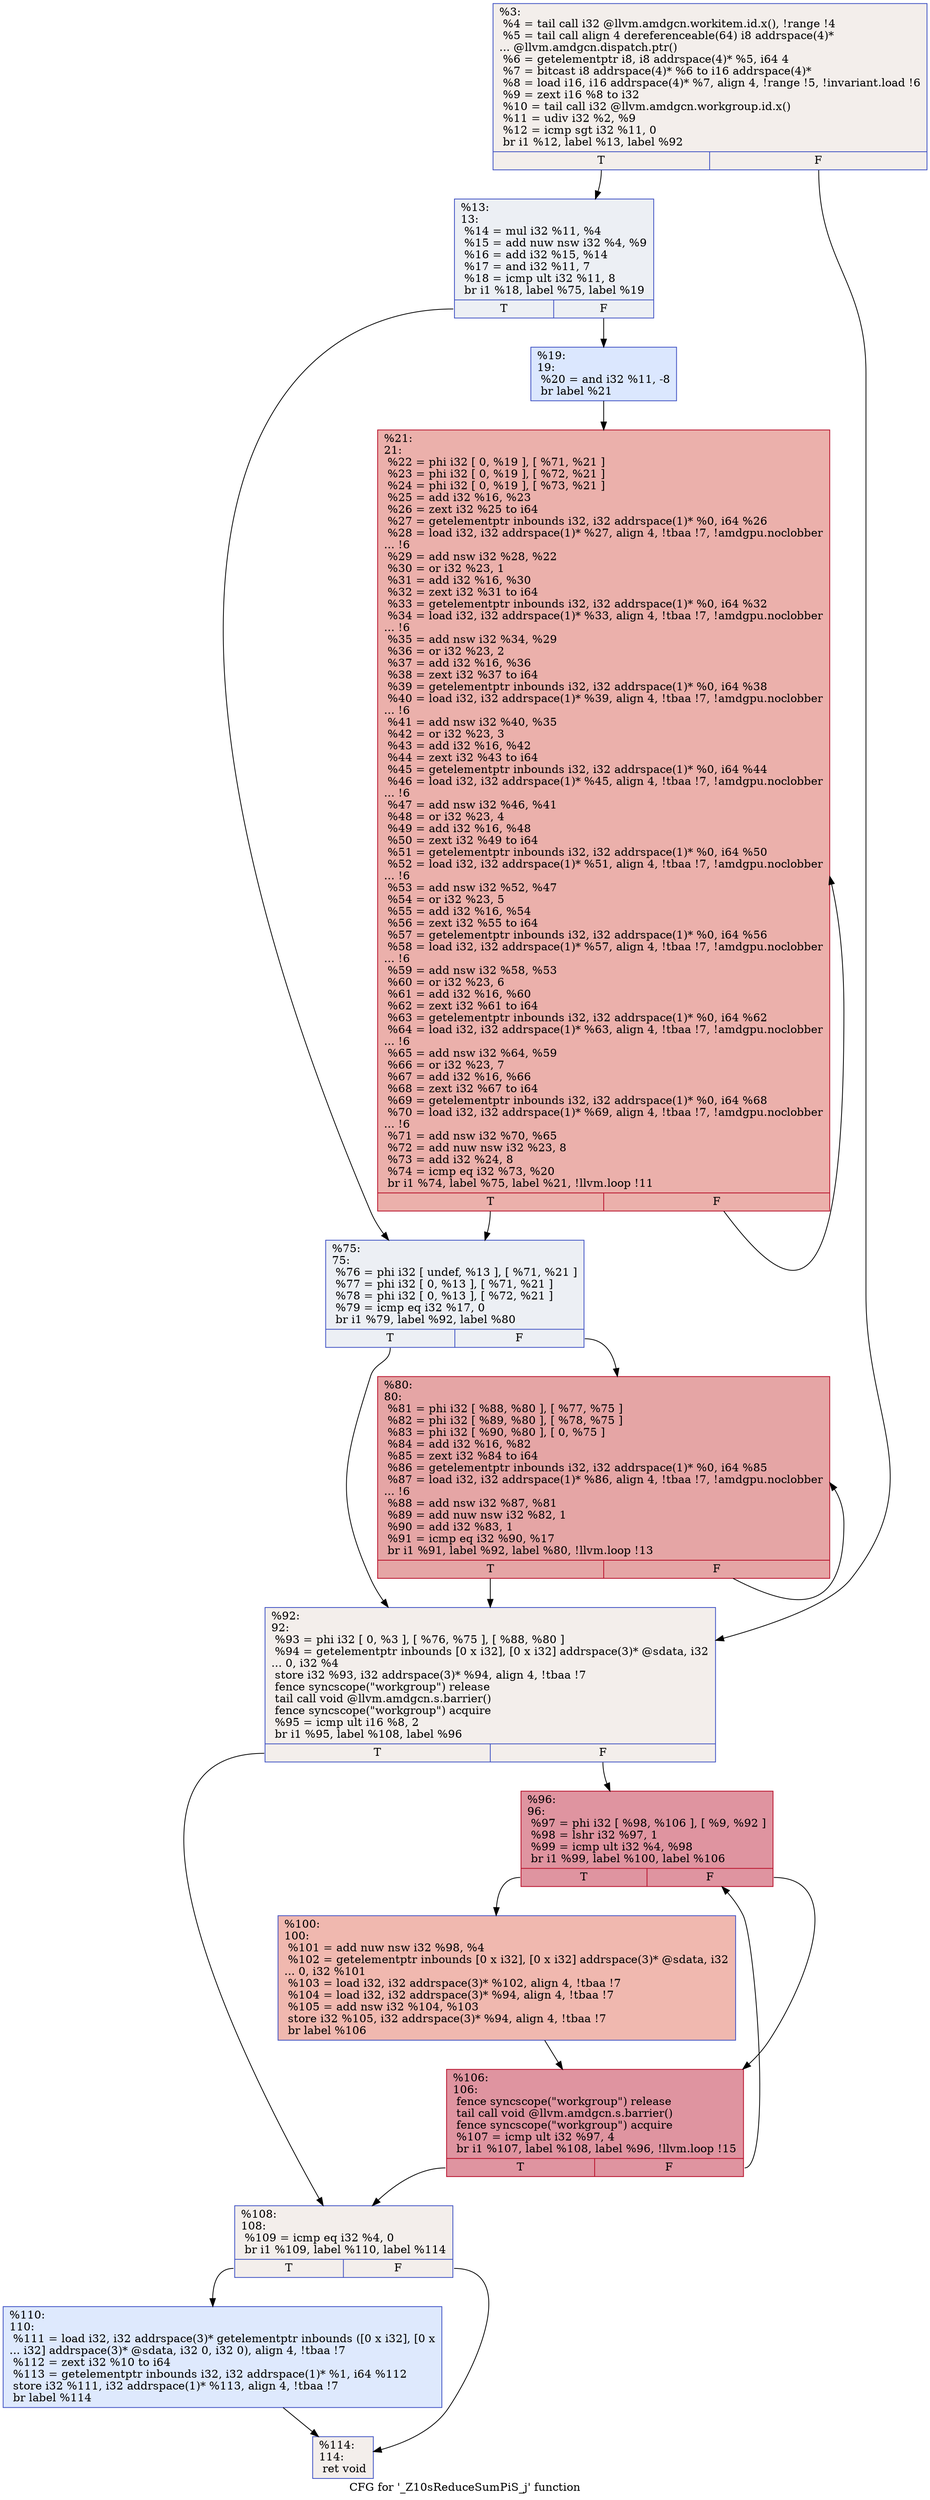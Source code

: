 digraph "CFG for '_Z10sReduceSumPiS_j' function" {
	label="CFG for '_Z10sReduceSumPiS_j' function";

	Node0x526db40 [shape=record,color="#3d50c3ff", style=filled, fillcolor="#e5d8d170",label="{%3:\l  %4 = tail call i32 @llvm.amdgcn.workitem.id.x(), !range !4\l  %5 = tail call align 4 dereferenceable(64) i8 addrspace(4)*\l... @llvm.amdgcn.dispatch.ptr()\l  %6 = getelementptr i8, i8 addrspace(4)* %5, i64 4\l  %7 = bitcast i8 addrspace(4)* %6 to i16 addrspace(4)*\l  %8 = load i16, i16 addrspace(4)* %7, align 4, !range !5, !invariant.load !6\l  %9 = zext i16 %8 to i32\l  %10 = tail call i32 @llvm.amdgcn.workgroup.id.x()\l  %11 = udiv i32 %2, %9\l  %12 = icmp sgt i32 %11, 0\l  br i1 %12, label %13, label %92\l|{<s0>T|<s1>F}}"];
	Node0x526db40:s0 -> Node0x526f980;
	Node0x526db40:s1 -> Node0x526fa10;
	Node0x526f980 [shape=record,color="#3d50c3ff", style=filled, fillcolor="#d4dbe670",label="{%13:\l13:                                               \l  %14 = mul i32 %11, %4\l  %15 = add nuw nsw i32 %4, %9\l  %16 = add i32 %15, %14\l  %17 = and i32 %11, 7\l  %18 = icmp ult i32 %11, 8\l  br i1 %18, label %75, label %19\l|{<s0>T|<s1>F}}"];
	Node0x526f980:s0 -> Node0x526ff30;
	Node0x526f980:s1 -> Node0x526ff80;
	Node0x526ff80 [shape=record,color="#3d50c3ff", style=filled, fillcolor="#aec9fc70",label="{%19:\l19:                                               \l  %20 = and i32 %11, -8\l  br label %21\l}"];
	Node0x526ff80 -> Node0x5270150;
	Node0x5270150 [shape=record,color="#b70d28ff", style=filled, fillcolor="#d24b4070",label="{%21:\l21:                                               \l  %22 = phi i32 [ 0, %19 ], [ %71, %21 ]\l  %23 = phi i32 [ 0, %19 ], [ %72, %21 ]\l  %24 = phi i32 [ 0, %19 ], [ %73, %21 ]\l  %25 = add i32 %16, %23\l  %26 = zext i32 %25 to i64\l  %27 = getelementptr inbounds i32, i32 addrspace(1)* %0, i64 %26\l  %28 = load i32, i32 addrspace(1)* %27, align 4, !tbaa !7, !amdgpu.noclobber\l... !6\l  %29 = add nsw i32 %28, %22\l  %30 = or i32 %23, 1\l  %31 = add i32 %16, %30\l  %32 = zext i32 %31 to i64\l  %33 = getelementptr inbounds i32, i32 addrspace(1)* %0, i64 %32\l  %34 = load i32, i32 addrspace(1)* %33, align 4, !tbaa !7, !amdgpu.noclobber\l... !6\l  %35 = add nsw i32 %34, %29\l  %36 = or i32 %23, 2\l  %37 = add i32 %16, %36\l  %38 = zext i32 %37 to i64\l  %39 = getelementptr inbounds i32, i32 addrspace(1)* %0, i64 %38\l  %40 = load i32, i32 addrspace(1)* %39, align 4, !tbaa !7, !amdgpu.noclobber\l... !6\l  %41 = add nsw i32 %40, %35\l  %42 = or i32 %23, 3\l  %43 = add i32 %16, %42\l  %44 = zext i32 %43 to i64\l  %45 = getelementptr inbounds i32, i32 addrspace(1)* %0, i64 %44\l  %46 = load i32, i32 addrspace(1)* %45, align 4, !tbaa !7, !amdgpu.noclobber\l... !6\l  %47 = add nsw i32 %46, %41\l  %48 = or i32 %23, 4\l  %49 = add i32 %16, %48\l  %50 = zext i32 %49 to i64\l  %51 = getelementptr inbounds i32, i32 addrspace(1)* %0, i64 %50\l  %52 = load i32, i32 addrspace(1)* %51, align 4, !tbaa !7, !amdgpu.noclobber\l... !6\l  %53 = add nsw i32 %52, %47\l  %54 = or i32 %23, 5\l  %55 = add i32 %16, %54\l  %56 = zext i32 %55 to i64\l  %57 = getelementptr inbounds i32, i32 addrspace(1)* %0, i64 %56\l  %58 = load i32, i32 addrspace(1)* %57, align 4, !tbaa !7, !amdgpu.noclobber\l... !6\l  %59 = add nsw i32 %58, %53\l  %60 = or i32 %23, 6\l  %61 = add i32 %16, %60\l  %62 = zext i32 %61 to i64\l  %63 = getelementptr inbounds i32, i32 addrspace(1)* %0, i64 %62\l  %64 = load i32, i32 addrspace(1)* %63, align 4, !tbaa !7, !amdgpu.noclobber\l... !6\l  %65 = add nsw i32 %64, %59\l  %66 = or i32 %23, 7\l  %67 = add i32 %16, %66\l  %68 = zext i32 %67 to i64\l  %69 = getelementptr inbounds i32, i32 addrspace(1)* %0, i64 %68\l  %70 = load i32, i32 addrspace(1)* %69, align 4, !tbaa !7, !amdgpu.noclobber\l... !6\l  %71 = add nsw i32 %70, %65\l  %72 = add nuw nsw i32 %23, 8\l  %73 = add i32 %24, 8\l  %74 = icmp eq i32 %73, %20\l  br i1 %74, label %75, label %21, !llvm.loop !11\l|{<s0>T|<s1>F}}"];
	Node0x5270150:s0 -> Node0x526ff30;
	Node0x5270150:s1 -> Node0x5270150;
	Node0x526ff30 [shape=record,color="#3d50c3ff", style=filled, fillcolor="#d4dbe670",label="{%75:\l75:                                               \l  %76 = phi i32 [ undef, %13 ], [ %71, %21 ]\l  %77 = phi i32 [ 0, %13 ], [ %71, %21 ]\l  %78 = phi i32 [ 0, %13 ], [ %72, %21 ]\l  %79 = icmp eq i32 %17, 0\l  br i1 %79, label %92, label %80\l|{<s0>T|<s1>F}}"];
	Node0x526ff30:s0 -> Node0x526fa10;
	Node0x526ff30:s1 -> Node0x5273bf0;
	Node0x5273bf0 [shape=record,color="#b70d28ff", style=filled, fillcolor="#c5333470",label="{%80:\l80:                                               \l  %81 = phi i32 [ %88, %80 ], [ %77, %75 ]\l  %82 = phi i32 [ %89, %80 ], [ %78, %75 ]\l  %83 = phi i32 [ %90, %80 ], [ 0, %75 ]\l  %84 = add i32 %16, %82\l  %85 = zext i32 %84 to i64\l  %86 = getelementptr inbounds i32, i32 addrspace(1)* %0, i64 %85\l  %87 = load i32, i32 addrspace(1)* %86, align 4, !tbaa !7, !amdgpu.noclobber\l... !6\l  %88 = add nsw i32 %87, %81\l  %89 = add nuw nsw i32 %82, 1\l  %90 = add i32 %83, 1\l  %91 = icmp eq i32 %90, %17\l  br i1 %91, label %92, label %80, !llvm.loop !13\l|{<s0>T|<s1>F}}"];
	Node0x5273bf0:s0 -> Node0x526fa10;
	Node0x5273bf0:s1 -> Node0x5273bf0;
	Node0x526fa10 [shape=record,color="#3d50c3ff", style=filled, fillcolor="#e5d8d170",label="{%92:\l92:                                               \l  %93 = phi i32 [ 0, %3 ], [ %76, %75 ], [ %88, %80 ]\l  %94 = getelementptr inbounds [0 x i32], [0 x i32] addrspace(3)* @sdata, i32\l... 0, i32 %4\l  store i32 %93, i32 addrspace(3)* %94, align 4, !tbaa !7\l  fence syncscope(\"workgroup\") release\l  tail call void @llvm.amdgcn.s.barrier()\l  fence syncscope(\"workgroup\") acquire\l  %95 = icmp ult i16 %8, 2\l  br i1 %95, label %108, label %96\l|{<s0>T|<s1>F}}"];
	Node0x526fa10:s0 -> Node0x5274a40;
	Node0x526fa10:s1 -> Node0x5274a90;
	Node0x5274a90 [shape=record,color="#b70d28ff", style=filled, fillcolor="#b70d2870",label="{%96:\l96:                                               \l  %97 = phi i32 [ %98, %106 ], [ %9, %92 ]\l  %98 = lshr i32 %97, 1\l  %99 = icmp ult i32 %4, %98\l  br i1 %99, label %100, label %106\l|{<s0>T|<s1>F}}"];
	Node0x5274a90:s0 -> Node0x5274e60;
	Node0x5274a90:s1 -> Node0x5274c00;
	Node0x5274e60 [shape=record,color="#3d50c3ff", style=filled, fillcolor="#dc5d4a70",label="{%100:\l100:                                              \l  %101 = add nuw nsw i32 %98, %4\l  %102 = getelementptr inbounds [0 x i32], [0 x i32] addrspace(3)* @sdata, i32\l... 0, i32 %101\l  %103 = load i32, i32 addrspace(3)* %102, align 4, !tbaa !7\l  %104 = load i32, i32 addrspace(3)* %94, align 4, !tbaa !7\l  %105 = add nsw i32 %104, %103\l  store i32 %105, i32 addrspace(3)* %94, align 4, !tbaa !7\l  br label %106\l}"];
	Node0x5274e60 -> Node0x5274c00;
	Node0x5274c00 [shape=record,color="#b70d28ff", style=filled, fillcolor="#b70d2870",label="{%106:\l106:                                              \l  fence syncscope(\"workgroup\") release\l  tail call void @llvm.amdgcn.s.barrier()\l  fence syncscope(\"workgroup\") acquire\l  %107 = icmp ult i32 %97, 4\l  br i1 %107, label %108, label %96, !llvm.loop !15\l|{<s0>T|<s1>F}}"];
	Node0x5274c00:s0 -> Node0x5274a40;
	Node0x5274c00:s1 -> Node0x5274a90;
	Node0x5274a40 [shape=record,color="#3d50c3ff", style=filled, fillcolor="#e5d8d170",label="{%108:\l108:                                              \l  %109 = icmp eq i32 %4, 0\l  br i1 %109, label %110, label %114\l|{<s0>T|<s1>F}}"];
	Node0x5274a40:s0 -> Node0x5275760;
	Node0x5274a40:s1 -> Node0x52757b0;
	Node0x5275760 [shape=record,color="#3d50c3ff", style=filled, fillcolor="#b5cdfa70",label="{%110:\l110:                                              \l  %111 = load i32, i32 addrspace(3)* getelementptr inbounds ([0 x i32], [0 x\l... i32] addrspace(3)* @sdata, i32 0, i32 0), align 4, !tbaa !7\l  %112 = zext i32 %10 to i64\l  %113 = getelementptr inbounds i32, i32 addrspace(1)* %1, i64 %112\l  store i32 %111, i32 addrspace(1)* %113, align 4, !tbaa !7\l  br label %114\l}"];
	Node0x5275760 -> Node0x52757b0;
	Node0x52757b0 [shape=record,color="#3d50c3ff", style=filled, fillcolor="#e5d8d170",label="{%114:\l114:                                              \l  ret void\l}"];
}
